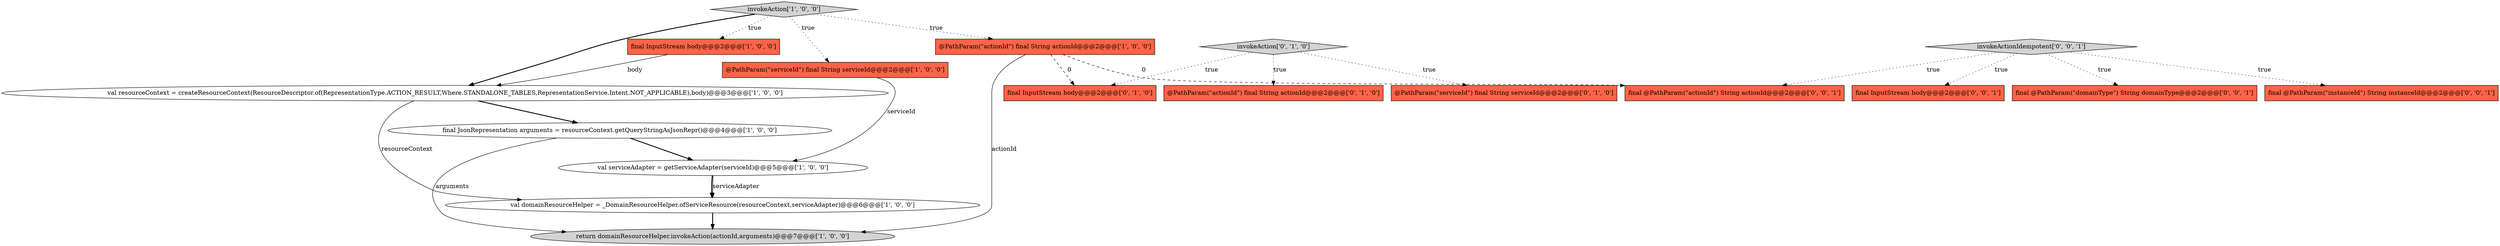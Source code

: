 digraph {
4 [style = filled, label = "val domainResourceHelper = _DomainResourceHelper.ofServiceResource(resourceContext,serviceAdapter)@@@6@@@['1', '0', '0']", fillcolor = white, shape = ellipse image = "AAA0AAABBB1BBB"];
3 [style = filled, label = "final InputStream body@@@2@@@['1', '0', '0']", fillcolor = tomato, shape = box image = "AAA0AAABBB1BBB"];
9 [style = filled, label = "@PathParam(\"serviceId\") final String serviceId@@@2@@@['0', '1', '0']", fillcolor = tomato, shape = box image = "AAA0AAABBB2BBB"];
5 [style = filled, label = "@PathParam(\"actionId\") final String actionId@@@2@@@['1', '0', '0']", fillcolor = tomato, shape = box image = "AAA1AAABBB1BBB"];
14 [style = filled, label = "final InputStream body@@@2@@@['0', '0', '1']", fillcolor = tomato, shape = box image = "AAA0AAABBB3BBB"];
8 [style = filled, label = "invokeAction['1', '0', '0']", fillcolor = lightgray, shape = diamond image = "AAA0AAABBB1BBB"];
12 [style = filled, label = "final InputStream body@@@2@@@['0', '1', '0']", fillcolor = tomato, shape = box image = "AAA1AAABBB2BBB"];
0 [style = filled, label = "final JsonRepresentation arguments = resourceContext.getQueryStringAsJsonRepr()@@@4@@@['1', '0', '0']", fillcolor = white, shape = ellipse image = "AAA0AAABBB1BBB"];
17 [style = filled, label = "invokeActionIdempotent['0', '0', '1']", fillcolor = lightgray, shape = diamond image = "AAA0AAABBB3BBB"];
2 [style = filled, label = "return domainResourceHelper.invokeAction(actionId,arguments)@@@7@@@['1', '0', '0']", fillcolor = lightgray, shape = ellipse image = "AAA0AAABBB1BBB"];
1 [style = filled, label = "@PathParam(\"serviceId\") final String serviceId@@@2@@@['1', '0', '0']", fillcolor = tomato, shape = box image = "AAA0AAABBB1BBB"];
10 [style = filled, label = "invokeAction['0', '1', '0']", fillcolor = lightgray, shape = diamond image = "AAA0AAABBB2BBB"];
11 [style = filled, label = "@PathParam(\"actionId\") final String actionId@@@2@@@['0', '1', '0']", fillcolor = tomato, shape = box image = "AAA0AAABBB2BBB"];
16 [style = filled, label = "final @PathParam(\"actionId\") String actionId@@@2@@@['0', '0', '1']", fillcolor = tomato, shape = box image = "AAA0AAABBB3BBB"];
7 [style = filled, label = "val serviceAdapter = getServiceAdapter(serviceId)@@@5@@@['1', '0', '0']", fillcolor = white, shape = ellipse image = "AAA0AAABBB1BBB"];
13 [style = filled, label = "final @PathParam(\"domainType\") String domainType@@@2@@@['0', '0', '1']", fillcolor = tomato, shape = box image = "AAA0AAABBB3BBB"];
15 [style = filled, label = "final @PathParam(\"instanceId\") String instanceId@@@2@@@['0', '0', '1']", fillcolor = tomato, shape = box image = "AAA0AAABBB3BBB"];
6 [style = filled, label = "val resourceContext = createResourceContext(ResourceDescriptor.of(RepresentationType.ACTION_RESULT,Where.STANDALONE_TABLES,RepresentationService.Intent.NOT_APPLICABLE),body)@@@3@@@['1', '0', '0']", fillcolor = white, shape = ellipse image = "AAA0AAABBB1BBB"];
6->4 [style = solid, label="resourceContext"];
5->2 [style = solid, label="actionId"];
7->4 [style = solid, label="serviceAdapter"];
10->12 [style = dotted, label="true"];
5->12 [style = dashed, label="0"];
3->6 [style = solid, label="body"];
17->14 [style = dotted, label="true"];
8->6 [style = bold, label=""];
6->0 [style = bold, label=""];
4->2 [style = bold, label=""];
7->4 [style = bold, label=""];
10->9 [style = dotted, label="true"];
8->3 [style = dotted, label="true"];
0->7 [style = bold, label=""];
17->16 [style = dotted, label="true"];
5->16 [style = dashed, label="0"];
8->1 [style = dotted, label="true"];
17->15 [style = dotted, label="true"];
8->5 [style = dotted, label="true"];
10->11 [style = dotted, label="true"];
1->7 [style = solid, label="serviceId"];
17->13 [style = dotted, label="true"];
0->2 [style = solid, label="arguments"];
}

